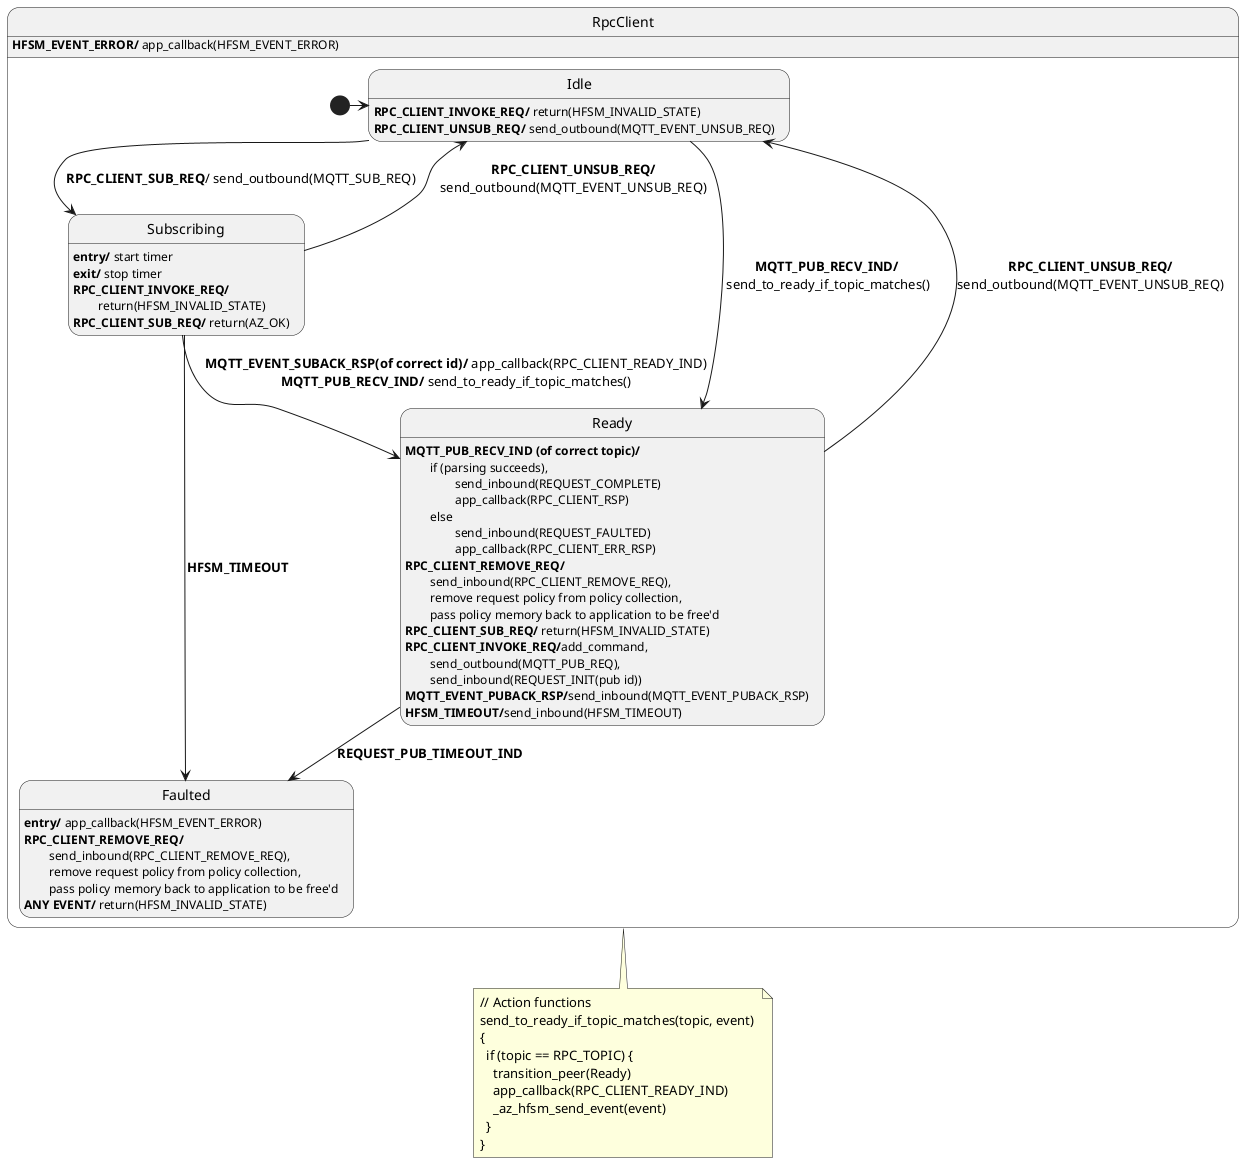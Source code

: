 @startuml
' ignore these as handled outside of this diagram: MQTT_EVENT_CONNECT_REQ, MQTT_EVENT_CONNECT_RSP, MQTT_EVENT_DISCONNECT_REQ, MQTT_EVENT_DISCONNECT_RSP
' Assumptions:
' 0. Unknown events are forwarded (in their original direction, either inbound or outbound).
' 1. If RPC_CLIENT_READY_IND hasn't already been sent, RPC_CLIENT_SUB_REQ is guaranteed to respond with either RPC_CLIENT_READY_IND, or HFSM_EVENT_ERROR if the subscribe request timed out.
' 2. RPC_CLIENT_READY_IND will not be sent more than once unless the client unsubscribes or gets unsubscribed.
' 3. app_callback, send_inbound, send_outbound are used to send information to the app, request policy collection, and network respectively.

state RpcClient {
  state Idle
  Idle : <b>RPC_CLIENT_INVOKE_REQ/</b> return(HFSM_INVALID_STATE)
  Idle : <b>RPC_CLIENT_UNSUB_REQ/</b> send_outbound(MQTT_EVENT_UNSUB_REQ)

  state Faulted
  Faulted : <b>entry/</b> app_callback(HFSM_EVENT_ERROR)
  Faulted : <b>RPC_CLIENT_REMOVE_REQ/</b>\n\tsend_inbound(RPC_CLIENT_REMOVE_REQ),\n\tremove request policy from policy collection,\n\tpass policy memory back to application to be free'd
  Faulted : <b>ANY EVENT/</b> return(HFSM_INVALID_STATE)
    
  state Subscribing
  Subscribing : <b>entry/</b> start timer
  Subscribing : <b>exit/</b> stop timer
  Subscribing : <b>RPC_CLIENT_INVOKE_REQ/</b>\n\treturn(HFSM_INVALID_STATE)
  Subscribing : <b>RPC_CLIENT_SUB_REQ/</b> return(AZ_OK) 

  [*] -> Idle
  Idle --> Subscribing : <b>RPC_CLIENT_SUB_REQ</b>/ send_outbound(MQTT_SUB_REQ)
  Idle --> Ready : <b>MQTT_PUB_RECV_IND/</b>\n send_to_ready_if_topic_matches()
  Subscribing --> Faulted : <b>HFSM_TIMEOUT</b>
  Subscribing --> Ready : <b>MQTT_EVENT_SUBACK_RSP(of correct id)/</b> app_callback(RPC_CLIENT_READY_IND)\n<b>MQTT_PUB_RECV_IND/</b> send_to_ready_if_topic_matches()
  Ready --> Idle : <b>RPC_CLIENT_UNSUB_REQ/</b>\nsend_outbound(MQTT_EVENT_UNSUB_REQ)
  Subscribing --> Idle : <b>RPC_CLIENT_UNSUB_REQ/</b>\nsend_outbound(MQTT_EVENT_UNSUB_REQ)
  Ready --> Faulted : <b>REQUEST_PUB_TIMEOUT_IND</b>

  Ready : <b>MQTT_PUB_RECV_IND (of correct topic)/</b>\n\tif (parsing succeeds),\n\t\tsend_inbound(REQUEST_COMPLETE)\n\t\tapp_callback(RPC_CLIENT_RSP)\n\telse\n\t\tsend_inbound(REQUEST_FAULTED)\n\t\tapp_callback(RPC_CLIENT_ERR_RSP)
  Ready : <b>RPC_CLIENT_REMOVE_REQ/</b>\n\tsend_inbound(RPC_CLIENT_REMOVE_REQ),\n\tremove request policy from policy collection,\n\tpass policy memory back to application to be free'd
  Ready : <b>RPC_CLIENT_SUB_REQ/</b> return(HFSM_INVALID_STATE)
  Ready : <b>RPC_CLIENT_INVOKE_REQ/</b>add_command,\n\tsend_outbound(MQTT_PUB_REQ),\n\tsend_inbound(REQUEST_INIT(pub id))
  Ready : <b>MQTT_EVENT_PUBACK_RSP/</b>send_inbound(MQTT_EVENT_PUBACK_RSP)
  Ready : <b>HFSM_TIMEOUT/</b>send_inbound(HFSM_TIMEOUT)
}
RpcClient : <b>HFSM_EVENT_ERROR/</b> app_callback(HFSM_EVENT_ERROR)
note bottom of RpcClient
  // Action functions
  send_to_ready_if_topic_matches(topic, event) 
  {
    if (topic == RPC_TOPIC) {
      transition_peer(Ready)
      app_callback(RPC_CLIENT_READY_IND)
      _az_hfsm_send_event(event)
    }
  }
end note
@enduml
